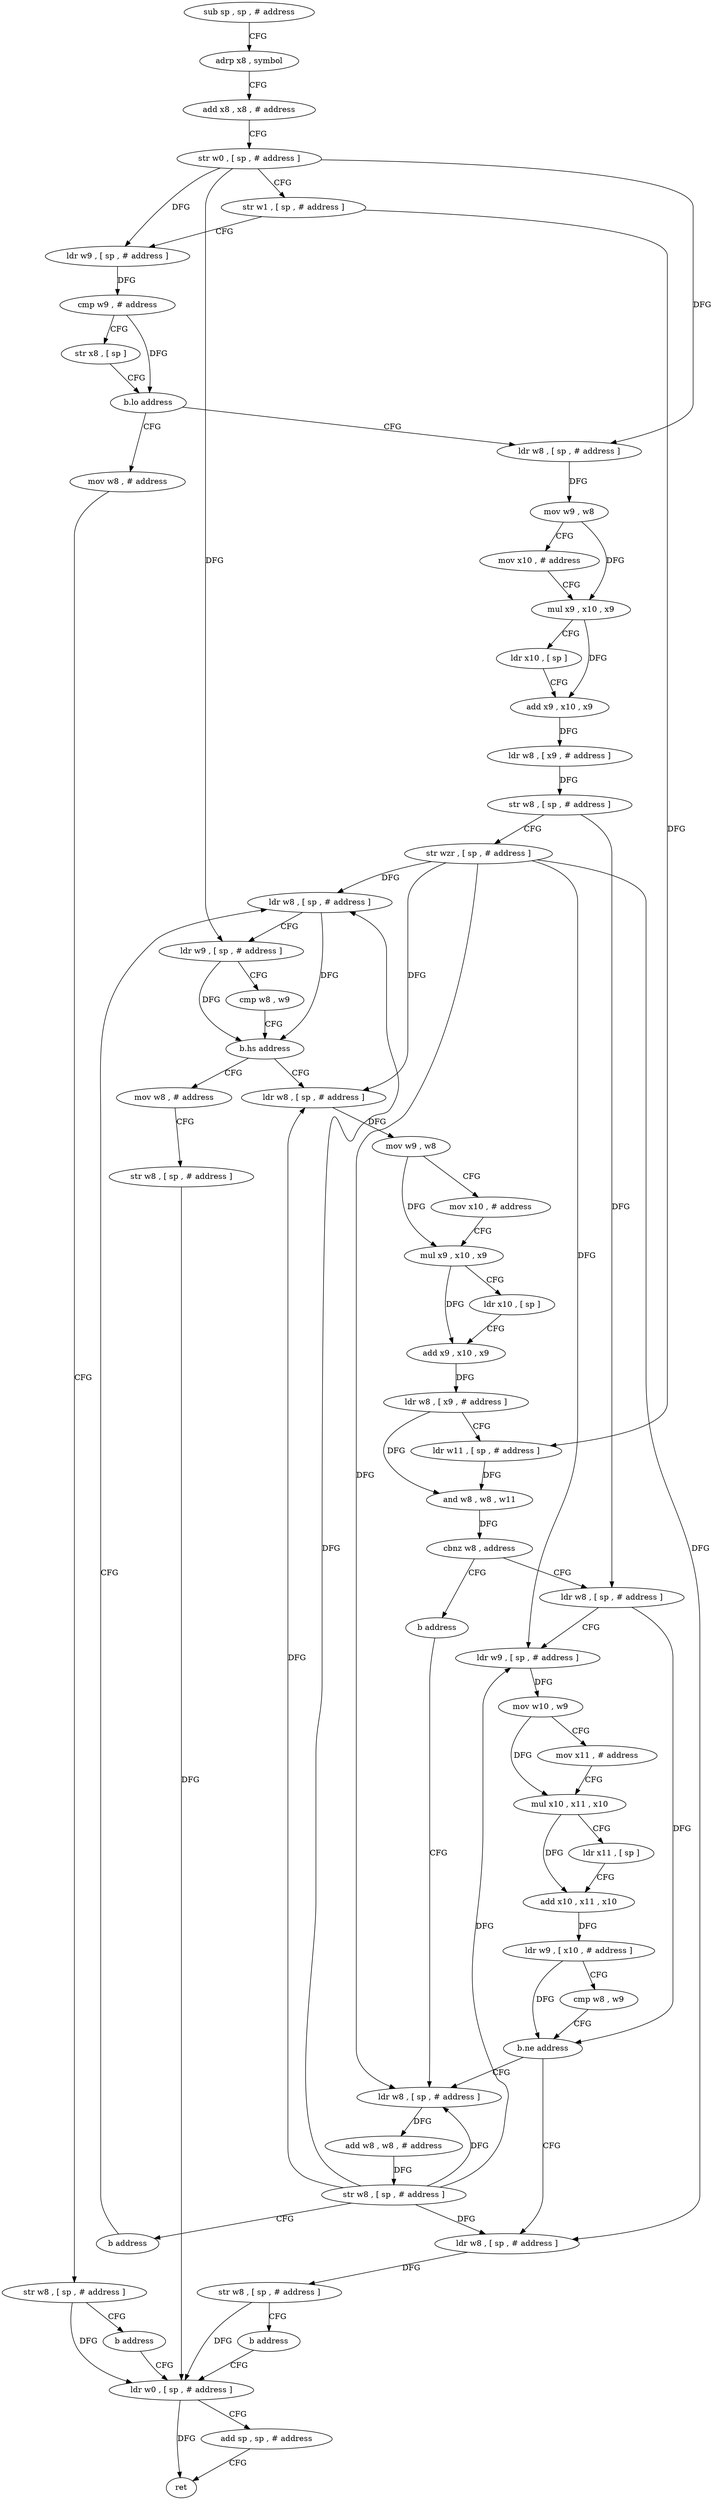 digraph "func" {
"4306532" [label = "sub sp , sp , # address" ]
"4306536" [label = "adrp x8 , symbol" ]
"4306540" [label = "add x8 , x8 , # address" ]
"4306544" [label = "str w0 , [ sp , # address ]" ]
"4306548" [label = "str w1 , [ sp , # address ]" ]
"4306552" [label = "ldr w9 , [ sp , # address ]" ]
"4306556" [label = "cmp w9 , # address" ]
"4306560" [label = "str x8 , [ sp ]" ]
"4306564" [label = "b.lo address" ]
"4306580" [label = "ldr w8 , [ sp , # address ]" ]
"4306568" [label = "mov w8 , # address" ]
"4306584" [label = "mov w9 , w8" ]
"4306588" [label = "mov x10 , # address" ]
"4306592" [label = "mul x9 , x10 , x9" ]
"4306596" [label = "ldr x10 , [ sp ]" ]
"4306600" [label = "add x9 , x10 , x9" ]
"4306604" [label = "ldr w8 , [ x9 , # address ]" ]
"4306608" [label = "str w8 , [ sp , # address ]" ]
"4306612" [label = "str wzr , [ sp , # address ]" ]
"4306616" [label = "ldr w8 , [ sp , # address ]" ]
"4306572" [label = "str w8 , [ sp , # address ]" ]
"4306576" [label = "b address" ]
"4306752" [label = "ldr w0 , [ sp , # address ]" ]
"4306744" [label = "mov w8 , # address" ]
"4306748" [label = "str w8 , [ sp , # address ]" ]
"4306632" [label = "ldr w8 , [ sp , # address ]" ]
"4306636" [label = "mov w9 , w8" ]
"4306640" [label = "mov x10 , # address" ]
"4306644" [label = "mul x9 , x10 , x9" ]
"4306648" [label = "ldr x10 , [ sp ]" ]
"4306652" [label = "add x9 , x10 , x9" ]
"4306656" [label = "ldr w8 , [ x9 , # address ]" ]
"4306660" [label = "ldr w11 , [ sp , # address ]" ]
"4306664" [label = "and w8 , w8 , w11" ]
"4306668" [label = "cbnz w8 , address" ]
"4306676" [label = "ldr w8 , [ sp , # address ]" ]
"4306672" [label = "b address" ]
"4306756" [label = "add sp , sp , # address" ]
"4306760" [label = "ret" ]
"4306680" [label = "ldr w9 , [ sp , # address ]" ]
"4306684" [label = "mov w10 , w9" ]
"4306688" [label = "mov x11 , # address" ]
"4306692" [label = "mul x10 , x11 , x10" ]
"4306696" [label = "ldr x11 , [ sp ]" ]
"4306700" [label = "add x10 , x11 , x10" ]
"4306704" [label = "ldr w9 , [ x10 , # address ]" ]
"4306708" [label = "cmp w8 , w9" ]
"4306712" [label = "b.ne address" ]
"4306728" [label = "ldr w8 , [ sp , # address ]" ]
"4306716" [label = "ldr w8 , [ sp , # address ]" ]
"4306732" [label = "add w8 , w8 , # address" ]
"4306736" [label = "str w8 , [ sp , # address ]" ]
"4306740" [label = "b address" ]
"4306720" [label = "str w8 , [ sp , # address ]" ]
"4306724" [label = "b address" ]
"4306620" [label = "ldr w9 , [ sp , # address ]" ]
"4306624" [label = "cmp w8 , w9" ]
"4306628" [label = "b.hs address" ]
"4306532" -> "4306536" [ label = "CFG" ]
"4306536" -> "4306540" [ label = "CFG" ]
"4306540" -> "4306544" [ label = "CFG" ]
"4306544" -> "4306548" [ label = "CFG" ]
"4306544" -> "4306552" [ label = "DFG" ]
"4306544" -> "4306580" [ label = "DFG" ]
"4306544" -> "4306620" [ label = "DFG" ]
"4306548" -> "4306552" [ label = "CFG" ]
"4306548" -> "4306660" [ label = "DFG" ]
"4306552" -> "4306556" [ label = "DFG" ]
"4306556" -> "4306560" [ label = "CFG" ]
"4306556" -> "4306564" [ label = "DFG" ]
"4306560" -> "4306564" [ label = "CFG" ]
"4306564" -> "4306580" [ label = "CFG" ]
"4306564" -> "4306568" [ label = "CFG" ]
"4306580" -> "4306584" [ label = "DFG" ]
"4306568" -> "4306572" [ label = "CFG" ]
"4306584" -> "4306588" [ label = "CFG" ]
"4306584" -> "4306592" [ label = "DFG" ]
"4306588" -> "4306592" [ label = "CFG" ]
"4306592" -> "4306596" [ label = "CFG" ]
"4306592" -> "4306600" [ label = "DFG" ]
"4306596" -> "4306600" [ label = "CFG" ]
"4306600" -> "4306604" [ label = "DFG" ]
"4306604" -> "4306608" [ label = "DFG" ]
"4306608" -> "4306612" [ label = "CFG" ]
"4306608" -> "4306676" [ label = "DFG" ]
"4306612" -> "4306616" [ label = "DFG" ]
"4306612" -> "4306632" [ label = "DFG" ]
"4306612" -> "4306680" [ label = "DFG" ]
"4306612" -> "4306728" [ label = "DFG" ]
"4306612" -> "4306716" [ label = "DFG" ]
"4306616" -> "4306620" [ label = "CFG" ]
"4306616" -> "4306628" [ label = "DFG" ]
"4306572" -> "4306576" [ label = "CFG" ]
"4306572" -> "4306752" [ label = "DFG" ]
"4306576" -> "4306752" [ label = "CFG" ]
"4306752" -> "4306756" [ label = "CFG" ]
"4306752" -> "4306760" [ label = "DFG" ]
"4306744" -> "4306748" [ label = "CFG" ]
"4306748" -> "4306752" [ label = "DFG" ]
"4306632" -> "4306636" [ label = "DFG" ]
"4306636" -> "4306640" [ label = "CFG" ]
"4306636" -> "4306644" [ label = "DFG" ]
"4306640" -> "4306644" [ label = "CFG" ]
"4306644" -> "4306648" [ label = "CFG" ]
"4306644" -> "4306652" [ label = "DFG" ]
"4306648" -> "4306652" [ label = "CFG" ]
"4306652" -> "4306656" [ label = "DFG" ]
"4306656" -> "4306660" [ label = "CFG" ]
"4306656" -> "4306664" [ label = "DFG" ]
"4306660" -> "4306664" [ label = "DFG" ]
"4306664" -> "4306668" [ label = "DFG" ]
"4306668" -> "4306676" [ label = "CFG" ]
"4306668" -> "4306672" [ label = "CFG" ]
"4306676" -> "4306680" [ label = "CFG" ]
"4306676" -> "4306712" [ label = "DFG" ]
"4306672" -> "4306728" [ label = "CFG" ]
"4306756" -> "4306760" [ label = "CFG" ]
"4306680" -> "4306684" [ label = "DFG" ]
"4306684" -> "4306688" [ label = "CFG" ]
"4306684" -> "4306692" [ label = "DFG" ]
"4306688" -> "4306692" [ label = "CFG" ]
"4306692" -> "4306696" [ label = "CFG" ]
"4306692" -> "4306700" [ label = "DFG" ]
"4306696" -> "4306700" [ label = "CFG" ]
"4306700" -> "4306704" [ label = "DFG" ]
"4306704" -> "4306708" [ label = "CFG" ]
"4306704" -> "4306712" [ label = "DFG" ]
"4306708" -> "4306712" [ label = "CFG" ]
"4306712" -> "4306728" [ label = "CFG" ]
"4306712" -> "4306716" [ label = "CFG" ]
"4306728" -> "4306732" [ label = "DFG" ]
"4306716" -> "4306720" [ label = "DFG" ]
"4306732" -> "4306736" [ label = "DFG" ]
"4306736" -> "4306740" [ label = "CFG" ]
"4306736" -> "4306616" [ label = "DFG" ]
"4306736" -> "4306632" [ label = "DFG" ]
"4306736" -> "4306680" [ label = "DFG" ]
"4306736" -> "4306728" [ label = "DFG" ]
"4306736" -> "4306716" [ label = "DFG" ]
"4306740" -> "4306616" [ label = "CFG" ]
"4306720" -> "4306724" [ label = "CFG" ]
"4306720" -> "4306752" [ label = "DFG" ]
"4306724" -> "4306752" [ label = "CFG" ]
"4306620" -> "4306624" [ label = "CFG" ]
"4306620" -> "4306628" [ label = "DFG" ]
"4306624" -> "4306628" [ label = "CFG" ]
"4306628" -> "4306744" [ label = "CFG" ]
"4306628" -> "4306632" [ label = "CFG" ]
}
